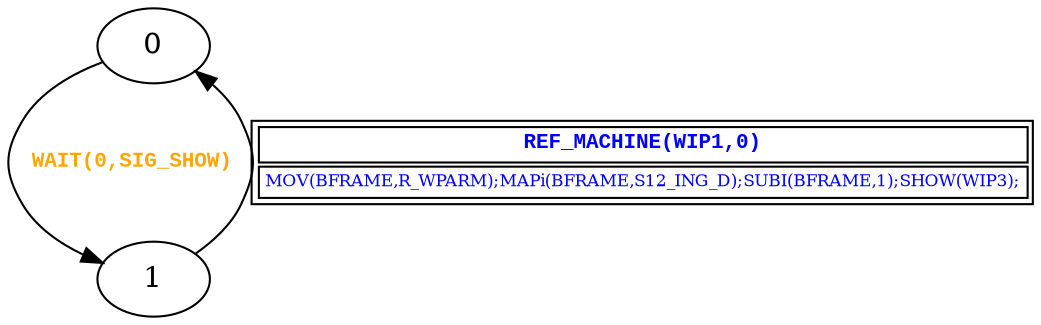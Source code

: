 digraph {
 node [shape=oval];
"0" -> "1"[fontcolor=orange, label=< <table border="0"><tr><td><font face="Courier New" point-size="10"><b>WAIT(0,SIG_SHOW)<br align="left"/></b></font></td></tr>
</table>>];
"1" -> "0"[fontcolor=blue, label=< <table border="1"><tr><td><font face="Courier New" point-size="10"><b>REF_MACHINE(WIP1,0)<br align="left"/></b></font></td></tr>
<tr><td><font point-size="8" color ="blue">MOV(BFRAME,R_WPARM);MAPi(BFRAME,S12_ING_D);SUBI(BFRAME,1);SHOW(WIP3);<br align="left"/></font></td></tr></table>>];
}
